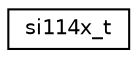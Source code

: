 digraph "Graphical Class Hierarchy"
{
 // LATEX_PDF_SIZE
  edge [fontname="Helvetica",fontsize="10",labelfontname="Helvetica",labelfontsize="10"];
  node [fontname="Helvetica",fontsize="10",shape=record];
  rankdir="LR";
  Node0 [label="si114x_t",height=0.2,width=0.4,color="black", fillcolor="white", style="filled",URL="$structsi114x__t.html",tooltip="Device descriptor for the Si114x sensor."];
}
